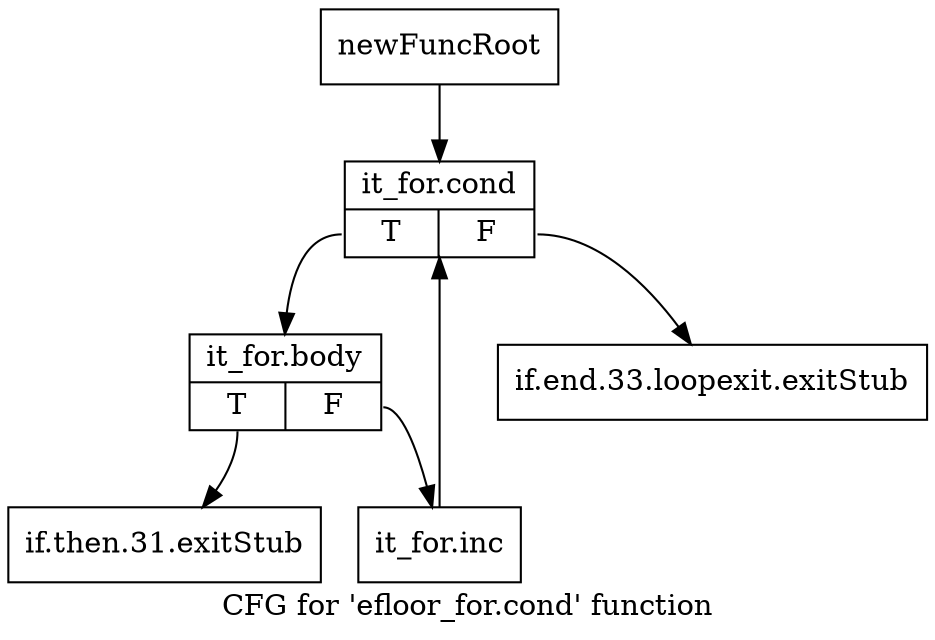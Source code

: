 digraph "CFG for 'efloor_for.cond' function" {
	label="CFG for 'efloor_for.cond' function";

	Node0xb7f4b50 [shape=record,label="{newFuncRoot}"];
	Node0xb7f4b50 -> Node0xb7f4c40;
	Node0xb7f4ba0 [shape=record,label="{if.end.33.loopexit.exitStub}"];
	Node0xb7f4bf0 [shape=record,label="{if.then.31.exitStub}"];
	Node0xb7f4c40 [shape=record,label="{it_for.cond|{<s0>T|<s1>F}}"];
	Node0xb7f4c40:s0 -> Node0xb7f4c90;
	Node0xb7f4c40:s1 -> Node0xb7f4ba0;
	Node0xb7f4c90 [shape=record,label="{it_for.body|{<s0>T|<s1>F}}"];
	Node0xb7f4c90:s0 -> Node0xb7f4bf0;
	Node0xb7f4c90:s1 -> Node0xb7f4ce0;
	Node0xb7f4ce0 [shape=record,label="{it_for.inc}"];
	Node0xb7f4ce0 -> Node0xb7f4c40;
}
